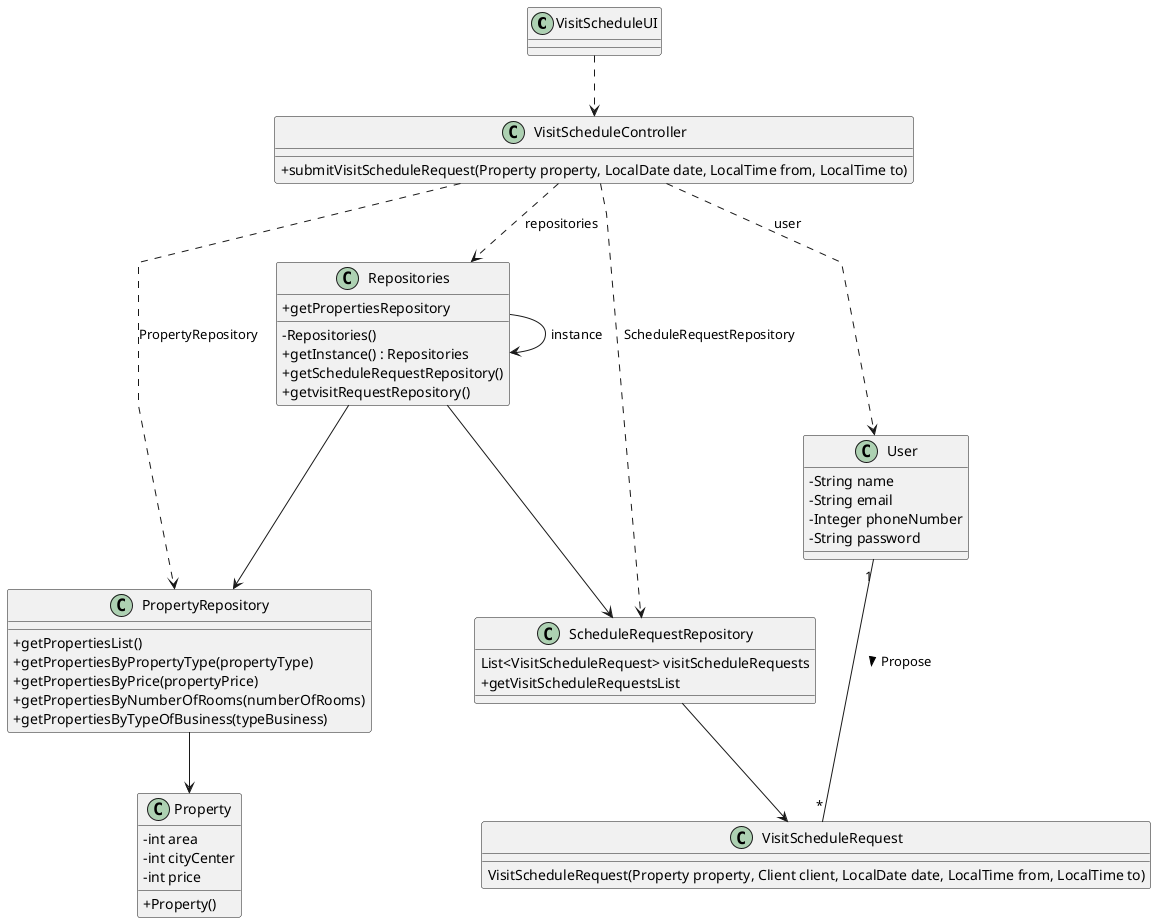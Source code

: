 @startuml
'skinparam monochrome true
skinparam packageStyle rectangle
skinparam shadowing false
skinparam linetype polyline
'skinparam linetype orto

skinparam classAttributeIconSize 0

'left to right direction

class VisitScheduleUI{
}



class ScheduleRequestRepository {
    List<VisitScheduleRequest> visitScheduleRequests
    +getVisitScheduleRequestsList

}

class Property{
-int area
-int cityCenter
-int price
+Property()
}

class Repositories {
    - Repositories()
    + getInstance() : Repositories
    + getScheduleRequestRepository()
    +getvisitRequestRepository()
    +getPropertiesRepository


}


class PropertyRepository {
    + getPropertiesList()
    +getPropertiesByPropertyType(propertyType)
    +getPropertiesByPrice(propertyPrice)
    +getPropertiesByNumberOfRooms(numberOfRooms)
    +getPropertiesByTypeOfBusiness(typeBusiness)
}

class VisitScheduleController {
    +submitVisitScheduleRequest(Property property, LocalDate date, LocalTime from, LocalTime to)

}

class VisitScheduleRequest{
VisitScheduleRequest(Property property, Client client, LocalDate date, LocalTime from, LocalTime to)

}

class User {
    - String name
    - String email
    - Integer phoneNumber
    - String password

}



VisitScheduleUI ..>VisitScheduleController

Repositories -> Repositories : instance

VisitScheduleController ..> Repositories : repositories

Repositories --> ScheduleRequestRepository

VisitScheduleController ..> ScheduleRequestRepository : ScheduleRequestRepository

ScheduleRequestRepository --> VisitScheduleRequest

VisitScheduleController .> PropertyRepository : PropertyRepository

Repositories --> PropertyRepository

PropertyRepository --> Property

VisitScheduleController ..> User : user

User "1" -- "*" VisitScheduleRequest : Propose >
@enduml